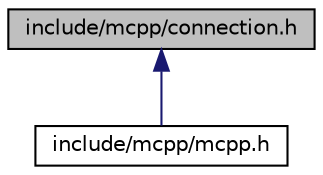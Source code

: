 digraph "include/mcpp/connection.h"
{
 // LATEX_PDF_SIZE
  edge [fontname="Helvetica",fontsize="10",labelfontname="Helvetica",labelfontsize="10"];
  node [fontname="Helvetica",fontsize="10",shape=record];
  Node1 [label="include/mcpp/connection.h",height=0.2,width=0.4,color="black", fillcolor="grey75", style="filled", fontcolor="black",tooltip="SocketConnection class."];
  Node1 -> Node2 [dir="back",color="midnightblue",fontsize="10",style="solid",fontname="Helvetica"];
  Node2 [label="include/mcpp/mcpp.h",height=0.2,width=0.4,color="black", fillcolor="white", style="filled",URL="$mcpp_8h.html",tooltip="MinecraftConnection class."];
}
